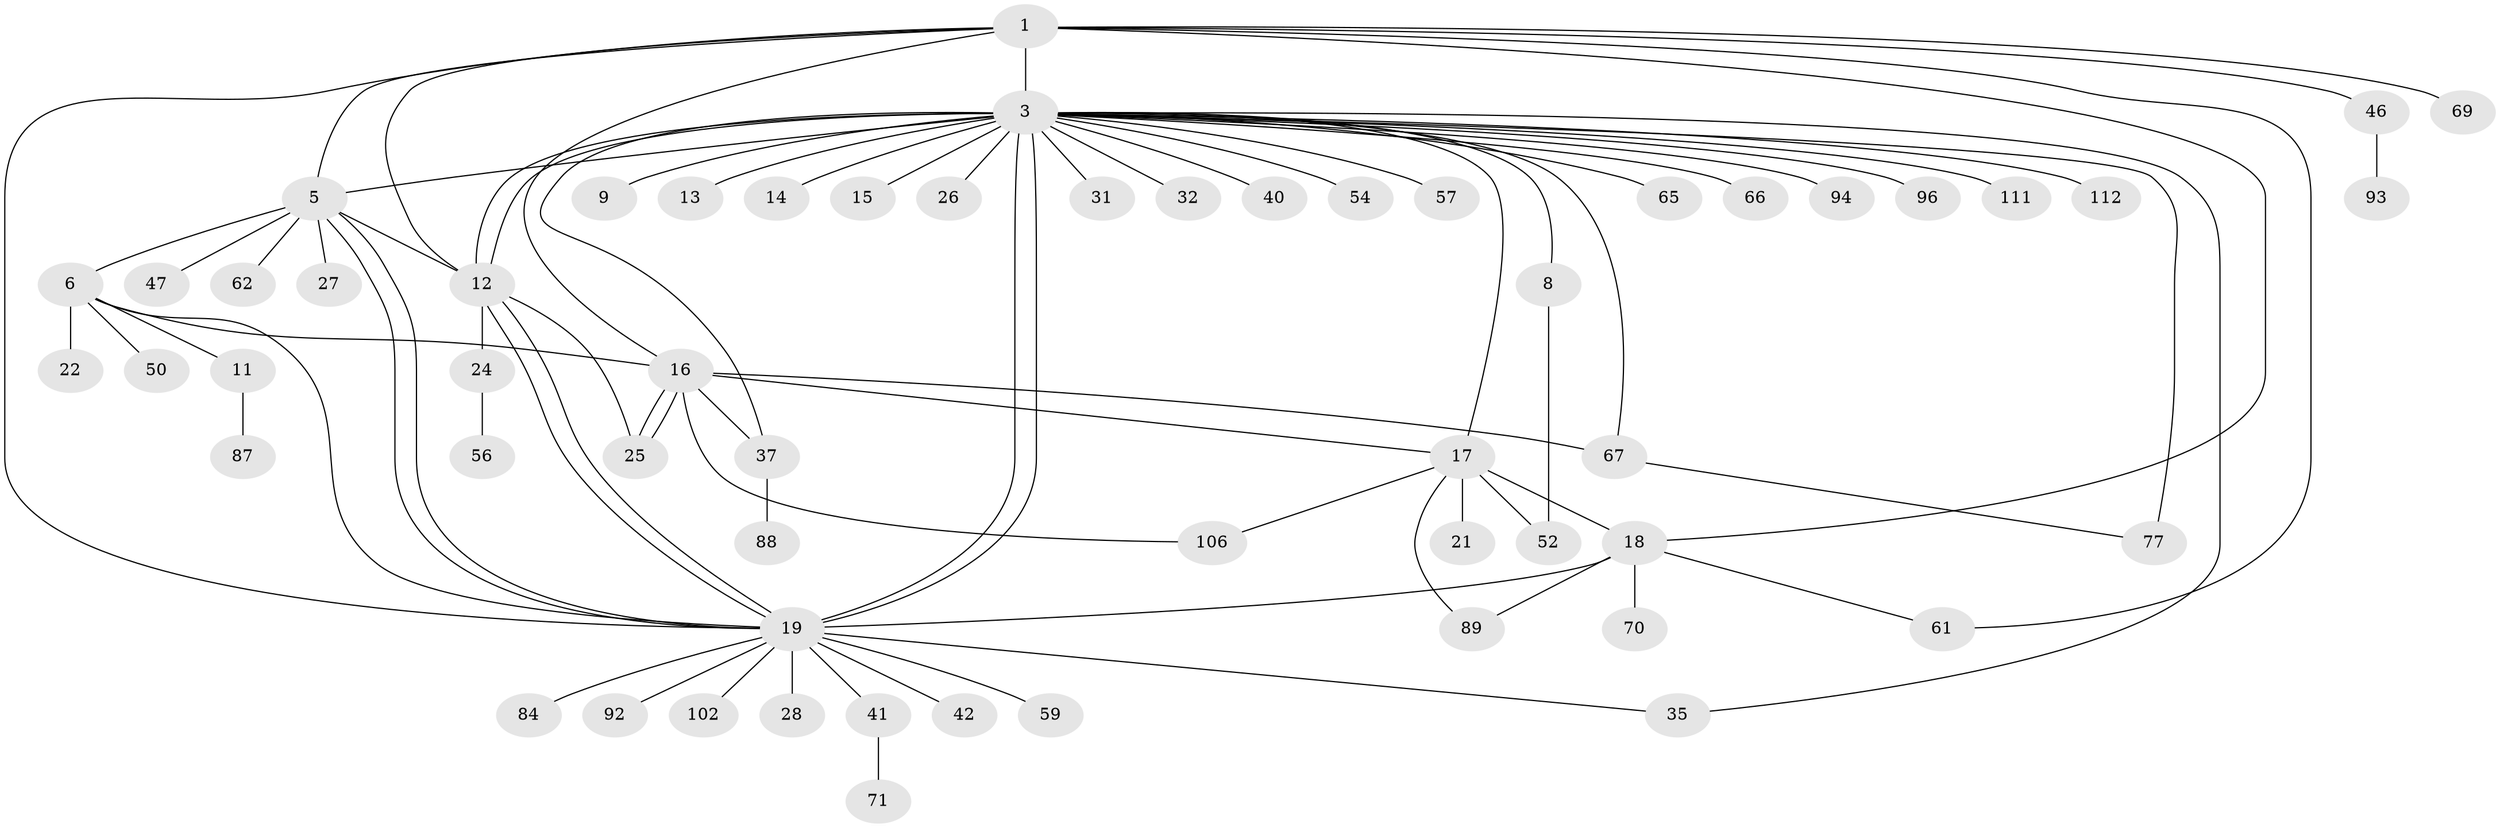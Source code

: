 // original degree distribution, {7: 0.017241379310344827, 4: 0.05172413793103448, 12: 0.008620689655172414, 24: 0.008620689655172414, 15: 0.008620689655172414, 3: 0.10344827586206896, 10: 0.017241379310344827, 2: 0.27586206896551724, 1: 0.4396551724137931, 5: 0.017241379310344827, 11: 0.008620689655172414, 8: 0.017241379310344827, 29: 0.008620689655172414, 6: 0.017241379310344827}
// Generated by graph-tools (version 1.1) at 2025/18/03/04/25 18:18:20]
// undirected, 58 vertices, 82 edges
graph export_dot {
graph [start="1"]
  node [color=gray90,style=filled];
  1 [super="+23+2+105+108+33"];
  3 [super="+4+55+36+7+100"];
  5 [super="+78+115+104+95+38+39+44+30"];
  6 [super="+10"];
  8;
  9;
  11;
  12 [super="+72+43"];
  13;
  14;
  15;
  16;
  17;
  18 [super="+29"];
  19;
  21;
  22;
  24;
  25 [super="+60"];
  26;
  27;
  28 [super="+75"];
  31 [super="+107"];
  32;
  35;
  37 [super="+83+81+86+110"];
  40;
  41;
  42;
  46;
  47;
  50;
  52;
  54;
  56 [super="+58"];
  57;
  59;
  61 [super="+99"];
  62;
  65;
  66;
  67 [super="+76"];
  69;
  70;
  71;
  77 [super="+98"];
  84;
  87;
  88;
  89;
  92;
  93;
  94;
  96;
  102;
  106;
  111;
  112;
  1 -- 3 [weight=7];
  1 -- 5;
  1 -- 12;
  1 -- 16;
  1 -- 18;
  1 -- 19;
  1 -- 69;
  1 -- 61;
  1 -- 46;
  3 -- 8;
  3 -- 12 [weight=4];
  3 -- 12;
  3 -- 19 [weight=7];
  3 -- 19;
  3 -- 67;
  3 -- 65;
  3 -- 9;
  3 -- 13;
  3 -- 14;
  3 -- 77 [weight=2];
  3 -- 17;
  3 -- 26;
  3 -- 94;
  3 -- 31;
  3 -- 96;
  3 -- 40;
  3 -- 111;
  3 -- 112;
  3 -- 32;
  3 -- 66;
  3 -- 35;
  3 -- 5 [weight=2];
  3 -- 37;
  3 -- 15;
  3 -- 54;
  3 -- 57;
  5 -- 6;
  5 -- 19 [weight=4];
  5 -- 19;
  5 -- 27;
  5 -- 12 [weight=2];
  5 -- 62;
  5 -- 47;
  6 -- 16;
  6 -- 50;
  6 -- 19;
  6 -- 22;
  6 -- 11;
  8 -- 52;
  11 -- 87;
  12 -- 19 [weight=2];
  12 -- 19;
  12 -- 24;
  12 -- 25;
  16 -- 17;
  16 -- 25;
  16 -- 25;
  16 -- 37;
  16 -- 106;
  16 -- 67;
  17 -- 18;
  17 -- 21;
  17 -- 52;
  17 -- 89;
  17 -- 106;
  18 -- 19;
  18 -- 61;
  18 -- 70;
  18 -- 89;
  19 -- 28;
  19 -- 35;
  19 -- 41;
  19 -- 42;
  19 -- 59;
  19 -- 84;
  19 -- 92;
  19 -- 102;
  24 -- 56;
  37 -- 88;
  41 -- 71;
  46 -- 93;
  67 -- 77;
}
